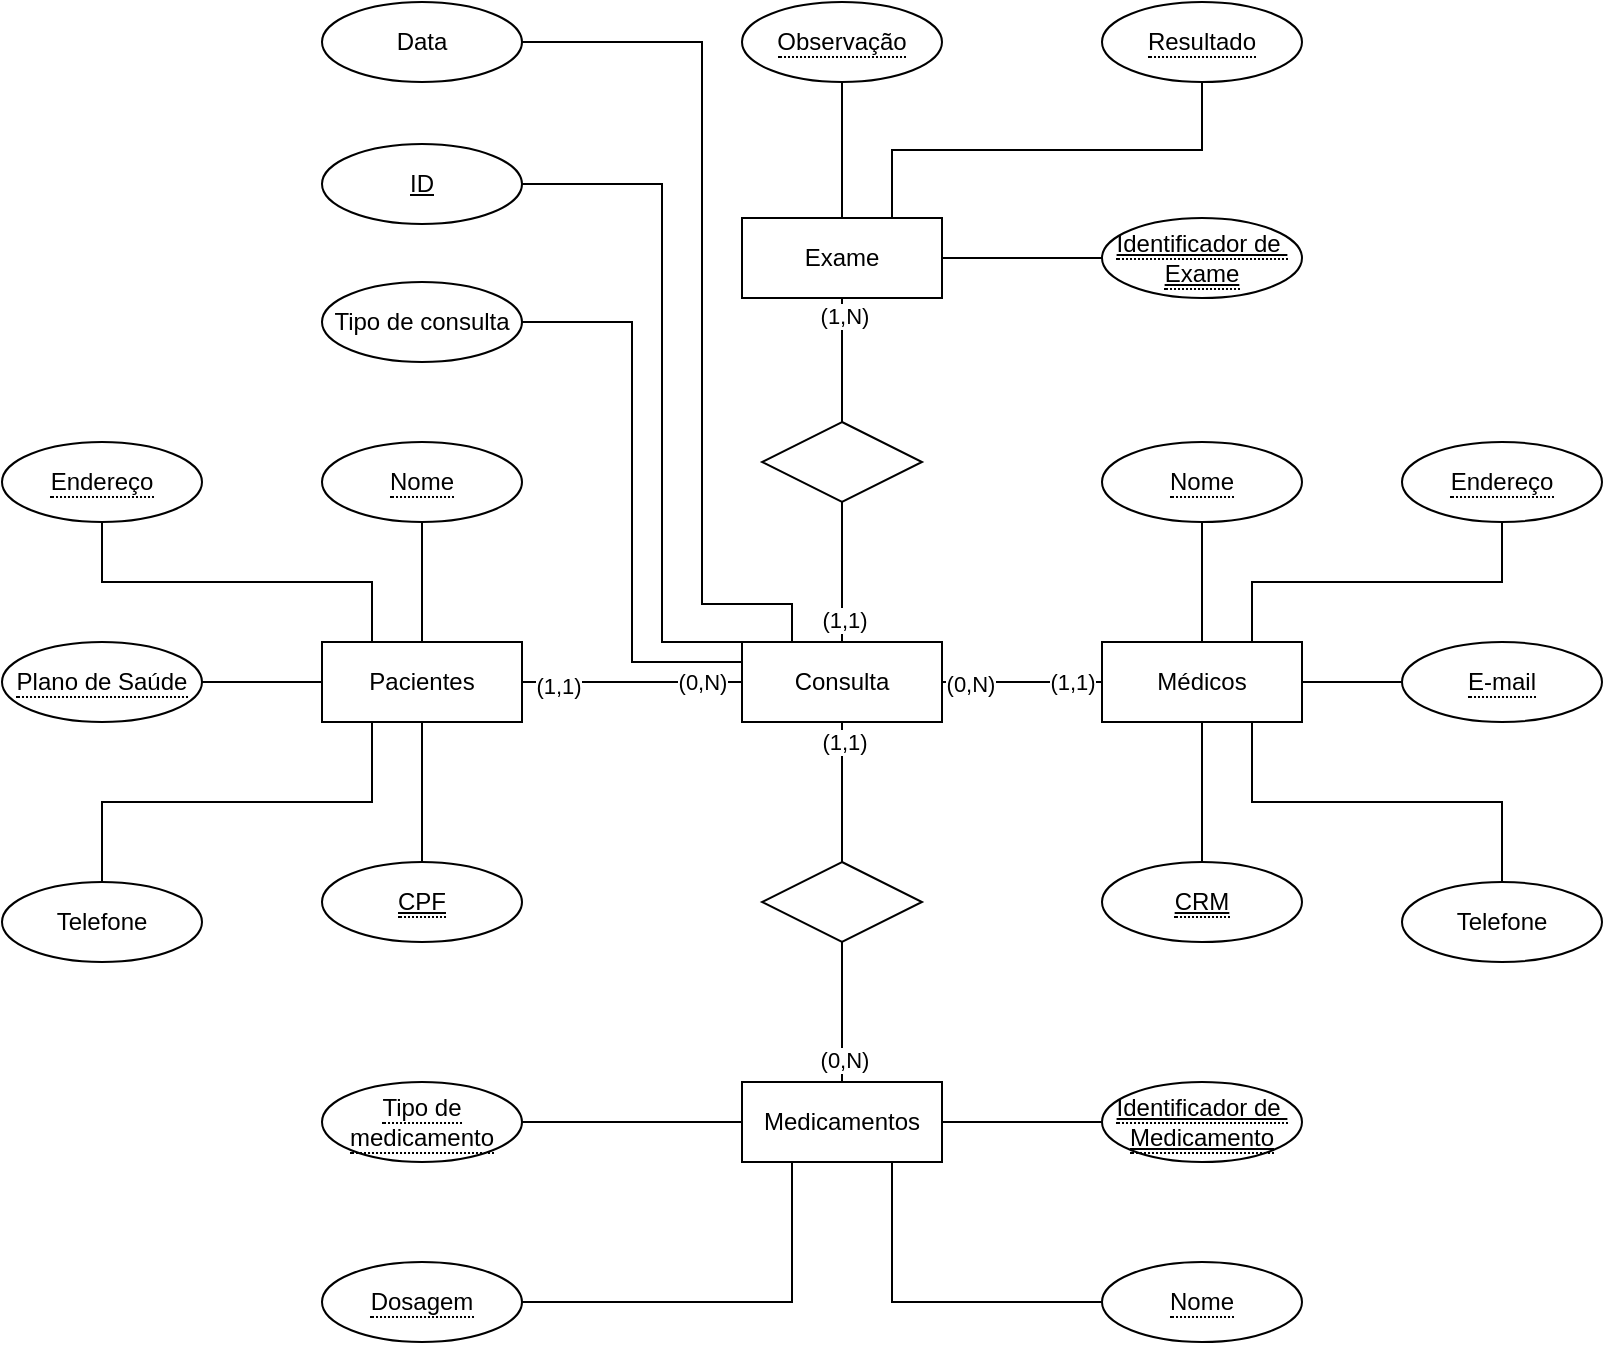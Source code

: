 <mxfile version="15.5.2" type="github">
  <diagram id="LpQs74Q7t9eoA0Xvi8VY" name="Page-1">
    <mxGraphModel dx="868" dy="496" grid="1" gridSize="10" guides="1" tooltips="1" connect="1" arrows="1" fold="1" page="1" pageScale="1" pageWidth="1169" pageHeight="827" math="0" shadow="0">
      <root>
        <mxCell id="0" />
        <mxCell id="1" parent="0" />
        <mxCell id="WVe9Pf1gmOU2xPexmFBz-3" value="&lt;span style=&quot;border-bottom: 1px dotted&quot;&gt;&lt;u&gt;CRM&lt;/u&gt;&lt;/span&gt;" style="ellipse;whiteSpace=wrap;html=1;align=center;" vertex="1" parent="1">
          <mxGeometry x="760" y="509" width="100" height="40" as="geometry" />
        </mxCell>
        <mxCell id="WVe9Pf1gmOU2xPexmFBz-58" style="edgeStyle=orthogonalEdgeStyle;rounded=0;orthogonalLoop=1;jettySize=auto;html=1;exitX=0.5;exitY=0;exitDx=0;exitDy=0;endArrow=none;endFill=0;" edge="1" parent="1" source="WVe9Pf1gmOU2xPexmFBz-5" target="WVe9Pf1gmOU2xPexmFBz-48">
          <mxGeometry relative="1" as="geometry" />
        </mxCell>
        <mxCell id="WVe9Pf1gmOU2xPexmFBz-64" style="edgeStyle=orthogonalEdgeStyle;rounded=0;orthogonalLoop=1;jettySize=auto;html=1;exitX=0.5;exitY=1;exitDx=0;exitDy=0;endArrow=none;endFill=0;" edge="1" parent="1" source="WVe9Pf1gmOU2xPexmFBz-5" target="WVe9Pf1gmOU2xPexmFBz-39">
          <mxGeometry relative="1" as="geometry" />
        </mxCell>
        <mxCell id="WVe9Pf1gmOU2xPexmFBz-65" style="edgeStyle=orthogonalEdgeStyle;rounded=0;orthogonalLoop=1;jettySize=auto;html=1;exitX=0;exitY=0.5;exitDx=0;exitDy=0;entryX=1;entryY=0.5;entryDx=0;entryDy=0;endArrow=none;endFill=0;" edge="1" parent="1" source="WVe9Pf1gmOU2xPexmFBz-5" target="WVe9Pf1gmOU2xPexmFBz-46">
          <mxGeometry relative="1" as="geometry" />
        </mxCell>
        <mxCell id="WVe9Pf1gmOU2xPexmFBz-76" style="edgeStyle=orthogonalEdgeStyle;rounded=0;orthogonalLoop=1;jettySize=auto;html=1;exitX=0.25;exitY=0;exitDx=0;exitDy=0;entryX=0.5;entryY=1;entryDx=0;entryDy=0;endArrow=none;endFill=0;" edge="1" parent="1" source="WVe9Pf1gmOU2xPexmFBz-5" target="WVe9Pf1gmOU2xPexmFBz-45">
          <mxGeometry relative="1" as="geometry" />
        </mxCell>
        <mxCell id="WVe9Pf1gmOU2xPexmFBz-77" style="edgeStyle=orthogonalEdgeStyle;rounded=0;orthogonalLoop=1;jettySize=auto;html=1;exitX=0.25;exitY=1;exitDx=0;exitDy=0;entryX=0.5;entryY=0;entryDx=0;entryDy=0;endArrow=none;endFill=0;" edge="1" parent="1" source="WVe9Pf1gmOU2xPexmFBz-5" target="WVe9Pf1gmOU2xPexmFBz-43">
          <mxGeometry relative="1" as="geometry" />
        </mxCell>
        <mxCell id="WVe9Pf1gmOU2xPexmFBz-5" value="Pacientes" style="whiteSpace=wrap;html=1;align=center;" vertex="1" parent="1">
          <mxGeometry x="370" y="399" width="100" height="40" as="geometry" />
        </mxCell>
        <mxCell id="WVe9Pf1gmOU2xPexmFBz-13" style="edgeStyle=orthogonalEdgeStyle;rounded=0;orthogonalLoop=1;jettySize=auto;html=1;exitX=0;exitY=0.5;exitDx=0;exitDy=0;entryX=1;entryY=0.5;entryDx=0;entryDy=0;endArrow=none;endFill=0;" edge="1" parent="1" source="WVe9Pf1gmOU2xPexmFBz-6" target="WVe9Pf1gmOU2xPexmFBz-7">
          <mxGeometry relative="1" as="geometry" />
        </mxCell>
        <mxCell id="WVe9Pf1gmOU2xPexmFBz-17" value="(0,N)" style="edgeLabel;html=1;align=center;verticalAlign=middle;resizable=0;points=[];" vertex="1" connectable="0" parent="WVe9Pf1gmOU2xPexmFBz-13">
          <mxGeometry x="0.664" y="1" relative="1" as="geometry">
            <mxPoint as="offset" />
          </mxGeometry>
        </mxCell>
        <mxCell id="WVe9Pf1gmOU2xPexmFBz-18" value="(1,1)" style="edgeLabel;html=1;align=center;verticalAlign=middle;resizable=0;points=[];" vertex="1" connectable="0" parent="WVe9Pf1gmOU2xPexmFBz-13">
          <mxGeometry x="-0.779" relative="1" as="geometry">
            <mxPoint x="-6" as="offset" />
          </mxGeometry>
        </mxCell>
        <mxCell id="WVe9Pf1gmOU2xPexmFBz-60" style="edgeStyle=orthogonalEdgeStyle;rounded=0;orthogonalLoop=1;jettySize=auto;html=1;exitX=0.5;exitY=0;exitDx=0;exitDy=0;entryX=0.5;entryY=1;entryDx=0;entryDy=0;endArrow=none;endFill=0;" edge="1" parent="1" source="WVe9Pf1gmOU2xPexmFBz-6" target="WVe9Pf1gmOU2xPexmFBz-59">
          <mxGeometry relative="1" as="geometry" />
        </mxCell>
        <mxCell id="WVe9Pf1gmOU2xPexmFBz-63" style="edgeStyle=orthogonalEdgeStyle;rounded=0;orthogonalLoop=1;jettySize=auto;html=1;exitX=0.5;exitY=1;exitDx=0;exitDy=0;entryX=0.5;entryY=0;entryDx=0;entryDy=0;endArrow=none;endFill=0;" edge="1" parent="1" source="WVe9Pf1gmOU2xPexmFBz-6" target="WVe9Pf1gmOU2xPexmFBz-3">
          <mxGeometry relative="1" as="geometry" />
        </mxCell>
        <mxCell id="WVe9Pf1gmOU2xPexmFBz-79" style="edgeStyle=orthogonalEdgeStyle;rounded=0;orthogonalLoop=1;jettySize=auto;html=1;exitX=0.75;exitY=1;exitDx=0;exitDy=0;entryX=0.5;entryY=0;entryDx=0;entryDy=0;endArrow=none;endFill=0;" edge="1" parent="1" source="WVe9Pf1gmOU2xPexmFBz-6" target="WVe9Pf1gmOU2xPexmFBz-78">
          <mxGeometry relative="1" as="geometry" />
        </mxCell>
        <mxCell id="WVe9Pf1gmOU2xPexmFBz-80" style="edgeStyle=orthogonalEdgeStyle;rounded=0;orthogonalLoop=1;jettySize=auto;html=1;exitX=1;exitY=0.5;exitDx=0;exitDy=0;entryX=0;entryY=0.5;entryDx=0;entryDy=0;endArrow=none;endFill=0;" edge="1" parent="1" source="WVe9Pf1gmOU2xPexmFBz-6" target="WVe9Pf1gmOU2xPexmFBz-44">
          <mxGeometry relative="1" as="geometry" />
        </mxCell>
        <mxCell id="WVe9Pf1gmOU2xPexmFBz-82" style="edgeStyle=orthogonalEdgeStyle;rounded=0;orthogonalLoop=1;jettySize=auto;html=1;exitX=0.75;exitY=0;exitDx=0;exitDy=0;entryX=0.5;entryY=1;entryDx=0;entryDy=0;endArrow=none;endFill=0;" edge="1" parent="1" source="WVe9Pf1gmOU2xPexmFBz-6" target="WVe9Pf1gmOU2xPexmFBz-81">
          <mxGeometry relative="1" as="geometry" />
        </mxCell>
        <mxCell id="WVe9Pf1gmOU2xPexmFBz-6" value="Médicos" style="whiteSpace=wrap;html=1;align=center;" vertex="1" parent="1">
          <mxGeometry x="760" y="399" width="100" height="40" as="geometry" />
        </mxCell>
        <mxCell id="WVe9Pf1gmOU2xPexmFBz-14" style="edgeStyle=orthogonalEdgeStyle;rounded=0;orthogonalLoop=1;jettySize=auto;html=1;exitX=0;exitY=0.5;exitDx=0;exitDy=0;endArrow=none;endFill=0;" edge="1" parent="1" source="WVe9Pf1gmOU2xPexmFBz-7" target="WVe9Pf1gmOU2xPexmFBz-5">
          <mxGeometry relative="1" as="geometry" />
        </mxCell>
        <mxCell id="WVe9Pf1gmOU2xPexmFBz-15" value="(1,1)" style="edgeLabel;html=1;align=center;verticalAlign=middle;resizable=0;points=[];" vertex="1" connectable="0" parent="WVe9Pf1gmOU2xPexmFBz-14">
          <mxGeometry x="0.679" y="2" relative="1" as="geometry">
            <mxPoint as="offset" />
          </mxGeometry>
        </mxCell>
        <mxCell id="WVe9Pf1gmOU2xPexmFBz-16" value="(0,N)" style="edgeLabel;html=1;align=center;verticalAlign=middle;resizable=0;points=[];" vertex="1" connectable="0" parent="WVe9Pf1gmOU2xPexmFBz-14">
          <mxGeometry x="-0.693" relative="1" as="geometry">
            <mxPoint x="-3" as="offset" />
          </mxGeometry>
        </mxCell>
        <mxCell id="WVe9Pf1gmOU2xPexmFBz-85" style="edgeStyle=orthogonalEdgeStyle;rounded=0;orthogonalLoop=1;jettySize=auto;html=1;exitX=0.5;exitY=0;exitDx=0;exitDy=0;entryX=0.5;entryY=1;entryDx=0;entryDy=0;endArrow=none;endFill=0;" edge="1" parent="1" source="WVe9Pf1gmOU2xPexmFBz-7" target="WVe9Pf1gmOU2xPexmFBz-83">
          <mxGeometry relative="1" as="geometry" />
        </mxCell>
        <mxCell id="WVe9Pf1gmOU2xPexmFBz-87" value="(1,1)" style="edgeLabel;html=1;align=center;verticalAlign=middle;resizable=0;points=[];" vertex="1" connectable="0" parent="WVe9Pf1gmOU2xPexmFBz-85">
          <mxGeometry x="-0.686" y="-1" relative="1" as="geometry">
            <mxPoint as="offset" />
          </mxGeometry>
        </mxCell>
        <mxCell id="WVe9Pf1gmOU2xPexmFBz-99" style="edgeStyle=orthogonalEdgeStyle;rounded=0;orthogonalLoop=1;jettySize=auto;html=1;exitX=0;exitY=0.25;exitDx=0;exitDy=0;entryX=1;entryY=0.5;entryDx=0;entryDy=0;endArrow=none;endFill=0;" edge="1" parent="1" source="WVe9Pf1gmOU2xPexmFBz-7" target="WVe9Pf1gmOU2xPexmFBz-42">
          <mxGeometry relative="1" as="geometry" />
        </mxCell>
        <mxCell id="WVe9Pf1gmOU2xPexmFBz-100" style="edgeStyle=orthogonalEdgeStyle;rounded=0;orthogonalLoop=1;jettySize=auto;html=1;exitX=0;exitY=0;exitDx=0;exitDy=0;entryX=1;entryY=0.5;entryDx=0;entryDy=0;endArrow=none;endFill=0;" edge="1" parent="1" source="WVe9Pf1gmOU2xPexmFBz-7" target="WVe9Pf1gmOU2xPexmFBz-95">
          <mxGeometry relative="1" as="geometry">
            <Array as="points">
              <mxPoint x="540" y="399" />
              <mxPoint x="540" y="170" />
            </Array>
          </mxGeometry>
        </mxCell>
        <mxCell id="WVe9Pf1gmOU2xPexmFBz-104" style="edgeStyle=orthogonalEdgeStyle;rounded=0;orthogonalLoop=1;jettySize=auto;html=1;exitX=0.25;exitY=0;exitDx=0;exitDy=0;entryX=1;entryY=0.5;entryDx=0;entryDy=0;endArrow=none;endFill=0;" edge="1" parent="1" source="WVe9Pf1gmOU2xPexmFBz-7" target="WVe9Pf1gmOU2xPexmFBz-103">
          <mxGeometry relative="1" as="geometry">
            <Array as="points">
              <mxPoint x="605" y="380" />
              <mxPoint x="560" y="380" />
              <mxPoint x="560" y="99" />
            </Array>
          </mxGeometry>
        </mxCell>
        <mxCell id="WVe9Pf1gmOU2xPexmFBz-7" value="Consulta" style="whiteSpace=wrap;html=1;align=center;" vertex="1" parent="1">
          <mxGeometry x="580" y="399" width="100" height="40" as="geometry" />
        </mxCell>
        <mxCell id="WVe9Pf1gmOU2xPexmFBz-56" style="edgeStyle=orthogonalEdgeStyle;rounded=0;orthogonalLoop=1;jettySize=auto;html=1;exitX=1;exitY=0.5;exitDx=0;exitDy=0;endArrow=none;endFill=0;" edge="1" parent="1" source="WVe9Pf1gmOU2xPexmFBz-9" target="WVe9Pf1gmOU2xPexmFBz-51">
          <mxGeometry relative="1" as="geometry" />
        </mxCell>
        <mxCell id="WVe9Pf1gmOU2xPexmFBz-74" style="edgeStyle=orthogonalEdgeStyle;rounded=0;orthogonalLoop=1;jettySize=auto;html=1;exitX=0.75;exitY=0;exitDx=0;exitDy=0;entryX=0.5;entryY=1;entryDx=0;entryDy=0;endArrow=none;endFill=0;" edge="1" parent="1" source="WVe9Pf1gmOU2xPexmFBz-9" target="WVe9Pf1gmOU2xPexmFBz-53">
          <mxGeometry relative="1" as="geometry" />
        </mxCell>
        <mxCell id="WVe9Pf1gmOU2xPexmFBz-75" style="edgeStyle=orthogonalEdgeStyle;rounded=0;orthogonalLoop=1;jettySize=auto;html=1;exitX=0.5;exitY=0;exitDx=0;exitDy=0;entryX=0.5;entryY=1;entryDx=0;entryDy=0;endArrow=none;endFill=0;" edge="1" parent="1" source="WVe9Pf1gmOU2xPexmFBz-9" target="WVe9Pf1gmOU2xPexmFBz-52">
          <mxGeometry relative="1" as="geometry" />
        </mxCell>
        <mxCell id="WVe9Pf1gmOU2xPexmFBz-84" style="edgeStyle=orthogonalEdgeStyle;rounded=0;orthogonalLoop=1;jettySize=auto;html=1;exitX=0.5;exitY=1;exitDx=0;exitDy=0;entryX=0.5;entryY=0;entryDx=0;entryDy=0;endArrow=none;endFill=0;" edge="1" parent="1" source="WVe9Pf1gmOU2xPexmFBz-9" target="WVe9Pf1gmOU2xPexmFBz-83">
          <mxGeometry relative="1" as="geometry" />
        </mxCell>
        <mxCell id="WVe9Pf1gmOU2xPexmFBz-86" value="(1,N)" style="edgeLabel;html=1;align=center;verticalAlign=middle;resizable=0;points=[];" vertex="1" connectable="0" parent="WVe9Pf1gmOU2xPexmFBz-84">
          <mxGeometry x="-0.728" y="1" relative="1" as="geometry">
            <mxPoint as="offset" />
          </mxGeometry>
        </mxCell>
        <mxCell id="WVe9Pf1gmOU2xPexmFBz-9" value="Exame" style="whiteSpace=wrap;html=1;align=center;" vertex="1" parent="1">
          <mxGeometry x="580" y="187" width="100" height="40" as="geometry" />
        </mxCell>
        <mxCell id="WVe9Pf1gmOU2xPexmFBz-55" style="edgeStyle=orthogonalEdgeStyle;rounded=0;orthogonalLoop=1;jettySize=auto;html=1;exitX=1;exitY=0.5;exitDx=0;exitDy=0;entryX=0;entryY=0.5;entryDx=0;entryDy=0;endArrow=none;endFill=0;" edge="1" parent="1" source="WVe9Pf1gmOU2xPexmFBz-10" target="WVe9Pf1gmOU2xPexmFBz-47">
          <mxGeometry relative="1" as="geometry" />
        </mxCell>
        <mxCell id="WVe9Pf1gmOU2xPexmFBz-57" style="edgeStyle=orthogonalEdgeStyle;rounded=0;orthogonalLoop=1;jettySize=auto;html=1;exitX=0;exitY=0.5;exitDx=0;exitDy=0;entryX=1;entryY=0.5;entryDx=0;entryDy=0;endArrow=none;endFill=0;" edge="1" parent="1" source="WVe9Pf1gmOU2xPexmFBz-10" target="WVe9Pf1gmOU2xPexmFBz-49">
          <mxGeometry relative="1" as="geometry" />
        </mxCell>
        <mxCell id="WVe9Pf1gmOU2xPexmFBz-72" style="edgeStyle=orthogonalEdgeStyle;rounded=0;orthogonalLoop=1;jettySize=auto;html=1;exitX=0.75;exitY=1;exitDx=0;exitDy=0;entryX=0;entryY=0.5;entryDx=0;entryDy=0;endArrow=none;endFill=0;" edge="1" parent="1" source="WVe9Pf1gmOU2xPexmFBz-10" target="WVe9Pf1gmOU2xPexmFBz-41">
          <mxGeometry relative="1" as="geometry" />
        </mxCell>
        <mxCell id="WVe9Pf1gmOU2xPexmFBz-73" style="edgeStyle=orthogonalEdgeStyle;rounded=0;orthogonalLoop=1;jettySize=auto;html=1;exitX=0.25;exitY=1;exitDx=0;exitDy=0;entryX=1;entryY=0.5;entryDx=0;entryDy=0;endArrow=none;endFill=0;" edge="1" parent="1" source="WVe9Pf1gmOU2xPexmFBz-10" target="WVe9Pf1gmOU2xPexmFBz-50">
          <mxGeometry relative="1" as="geometry" />
        </mxCell>
        <mxCell id="WVe9Pf1gmOU2xPexmFBz-10" value="Medicamentos" style="whiteSpace=wrap;html=1;align=center;" vertex="1" parent="1">
          <mxGeometry x="580" y="619" width="100" height="40" as="geometry" />
        </mxCell>
        <mxCell id="WVe9Pf1gmOU2xPexmFBz-39" value="&lt;span style=&quot;border-bottom: 1px dotted&quot;&gt;&lt;u&gt;CPF&lt;/u&gt;&lt;/span&gt;" style="ellipse;whiteSpace=wrap;html=1;align=center;" vertex="1" parent="1">
          <mxGeometry x="370" y="509" width="100" height="40" as="geometry" />
        </mxCell>
        <mxCell id="WVe9Pf1gmOU2xPexmFBz-41" value="&lt;span style=&quot;border-bottom: 1px dotted&quot;&gt;Nome&lt;/span&gt;" style="ellipse;whiteSpace=wrap;html=1;align=center;" vertex="1" parent="1">
          <mxGeometry x="760" y="709" width="100" height="40" as="geometry" />
        </mxCell>
        <mxCell id="WVe9Pf1gmOU2xPexmFBz-42" value="Tipo de consulta" style="ellipse;whiteSpace=wrap;html=1;align=center;" vertex="1" parent="1">
          <mxGeometry x="370" y="219" width="100" height="40" as="geometry" />
        </mxCell>
        <mxCell id="WVe9Pf1gmOU2xPexmFBz-43" value="Telefone" style="ellipse;whiteSpace=wrap;html=1;align=center;" vertex="1" parent="1">
          <mxGeometry x="210" y="519" width="100" height="40" as="geometry" />
        </mxCell>
        <mxCell id="WVe9Pf1gmOU2xPexmFBz-44" value="&lt;span style=&quot;border-bottom: 1px dotted&quot;&gt;E-mail&lt;/span&gt;" style="ellipse;whiteSpace=wrap;html=1;align=center;" vertex="1" parent="1">
          <mxGeometry x="910" y="399" width="100" height="40" as="geometry" />
        </mxCell>
        <mxCell id="WVe9Pf1gmOU2xPexmFBz-45" value="&lt;span style=&quot;border-bottom: 1px dotted&quot;&gt;Endereço&lt;/span&gt;" style="ellipse;whiteSpace=wrap;html=1;align=center;" vertex="1" parent="1">
          <mxGeometry x="210" y="299" width="100" height="40" as="geometry" />
        </mxCell>
        <mxCell id="WVe9Pf1gmOU2xPexmFBz-46" value="&lt;span style=&quot;border-bottom: 1px dotted&quot;&gt;Plano de Saúde&lt;/span&gt;" style="ellipse;whiteSpace=wrap;html=1;align=center;" vertex="1" parent="1">
          <mxGeometry x="210" y="399" width="100" height="40" as="geometry" />
        </mxCell>
        <mxCell id="WVe9Pf1gmOU2xPexmFBz-47" value="&lt;span style=&quot;border-bottom: 1px dotted&quot;&gt;&lt;u&gt;Identificador de&amp;nbsp;&lt;br&gt;Medicamento&lt;/u&gt;&lt;br&gt;&lt;/span&gt;" style="ellipse;whiteSpace=wrap;html=1;align=center;" vertex="1" parent="1">
          <mxGeometry x="760" y="619" width="100" height="40" as="geometry" />
        </mxCell>
        <mxCell id="WVe9Pf1gmOU2xPexmFBz-48" value="&lt;span style=&quot;border-bottom: 1px dotted&quot;&gt;Nome&lt;/span&gt;" style="ellipse;whiteSpace=wrap;html=1;align=center;" vertex="1" parent="1">
          <mxGeometry x="370" y="299" width="100" height="40" as="geometry" />
        </mxCell>
        <mxCell id="WVe9Pf1gmOU2xPexmFBz-49" value="&lt;span style=&quot;border-bottom: 1px dotted&quot;&gt;Tipo de medicamento&lt;/span&gt;" style="ellipse;whiteSpace=wrap;html=1;align=center;" vertex="1" parent="1">
          <mxGeometry x="370" y="619" width="100" height="40" as="geometry" />
        </mxCell>
        <mxCell id="WVe9Pf1gmOU2xPexmFBz-50" value="&lt;span style=&quot;border-bottom: 1px dotted&quot;&gt;Dosagem&lt;/span&gt;" style="ellipse;whiteSpace=wrap;html=1;align=center;" vertex="1" parent="1">
          <mxGeometry x="370" y="709" width="100" height="40" as="geometry" />
        </mxCell>
        <mxCell id="WVe9Pf1gmOU2xPexmFBz-51" value="&lt;span style=&quot;border-bottom: 1px dotted&quot;&gt;&lt;u&gt;Identificador de&amp;nbsp;&lt;br&gt;Exame&lt;/u&gt;&lt;br&gt;&lt;/span&gt;" style="ellipse;whiteSpace=wrap;html=1;align=center;" vertex="1" parent="1">
          <mxGeometry x="760" y="187" width="100" height="40" as="geometry" />
        </mxCell>
        <mxCell id="WVe9Pf1gmOU2xPexmFBz-52" value="&lt;span style=&quot;border-bottom: 1px dotted&quot;&gt;Observação&lt;/span&gt;" style="ellipse;whiteSpace=wrap;html=1;align=center;" vertex="1" parent="1">
          <mxGeometry x="580" y="79" width="100" height="40" as="geometry" />
        </mxCell>
        <mxCell id="WVe9Pf1gmOU2xPexmFBz-53" value="&lt;span style=&quot;border-bottom: 1px dotted&quot;&gt;Resultado&lt;/span&gt;" style="ellipse;whiteSpace=wrap;html=1;align=center;" vertex="1" parent="1">
          <mxGeometry x="760" y="79" width="100" height="40" as="geometry" />
        </mxCell>
        <mxCell id="WVe9Pf1gmOU2xPexmFBz-59" value="&lt;span style=&quot;border-bottom: 1px dotted&quot;&gt;Nome&lt;/span&gt;" style="ellipse;whiteSpace=wrap;html=1;align=center;" vertex="1" parent="1">
          <mxGeometry x="760" y="299" width="100" height="40" as="geometry" />
        </mxCell>
        <mxCell id="WVe9Pf1gmOU2xPexmFBz-78" value="Telefone" style="ellipse;whiteSpace=wrap;html=1;align=center;" vertex="1" parent="1">
          <mxGeometry x="910" y="519" width="100" height="40" as="geometry" />
        </mxCell>
        <mxCell id="WVe9Pf1gmOU2xPexmFBz-81" value="&lt;span style=&quot;border-bottom: 1px dotted&quot;&gt;Endereço&lt;/span&gt;" style="ellipse;whiteSpace=wrap;html=1;align=center;" vertex="1" parent="1">
          <mxGeometry x="910" y="299" width="100" height="40" as="geometry" />
        </mxCell>
        <mxCell id="WVe9Pf1gmOU2xPexmFBz-83" value="" style="shape=rhombus;perimeter=rhombusPerimeter;whiteSpace=wrap;html=1;align=center;" vertex="1" parent="1">
          <mxGeometry x="590.01" y="289" width="80" height="40" as="geometry" />
        </mxCell>
        <mxCell id="WVe9Pf1gmOU2xPexmFBz-88" style="edgeStyle=orthogonalEdgeStyle;rounded=0;orthogonalLoop=1;jettySize=auto;html=1;entryX=0.5;entryY=1;entryDx=0;entryDy=0;endArrow=none;endFill=0;exitX=0.5;exitY=0;exitDx=0;exitDy=0;" edge="1" parent="1" target="WVe9Pf1gmOU2xPexmFBz-92" source="WVe9Pf1gmOU2xPexmFBz-10">
          <mxGeometry relative="1" as="geometry">
            <mxPoint x="630" y="615" as="sourcePoint" />
            <Array as="points" />
          </mxGeometry>
        </mxCell>
        <mxCell id="WVe9Pf1gmOU2xPexmFBz-89" value="(0,N)" style="edgeLabel;html=1;align=center;verticalAlign=middle;resizable=0;points=[];" vertex="1" connectable="0" parent="WVe9Pf1gmOU2xPexmFBz-88">
          <mxGeometry x="-0.686" y="-1" relative="1" as="geometry">
            <mxPoint as="offset" />
          </mxGeometry>
        </mxCell>
        <mxCell id="WVe9Pf1gmOU2xPexmFBz-90" style="edgeStyle=orthogonalEdgeStyle;rounded=0;orthogonalLoop=1;jettySize=auto;html=1;exitX=0.5;exitY=1;exitDx=0;exitDy=0;entryX=0.5;entryY=0;entryDx=0;entryDy=0;endArrow=none;endFill=0;" edge="1" parent="1" target="WVe9Pf1gmOU2xPexmFBz-92" source="WVe9Pf1gmOU2xPexmFBz-7">
          <mxGeometry relative="1" as="geometry">
            <mxPoint x="629.99" y="443" as="sourcePoint" />
          </mxGeometry>
        </mxCell>
        <mxCell id="WVe9Pf1gmOU2xPexmFBz-91" value="(1,1)" style="edgeLabel;html=1;align=center;verticalAlign=middle;resizable=0;points=[];" vertex="1" connectable="0" parent="WVe9Pf1gmOU2xPexmFBz-90">
          <mxGeometry x="-0.728" y="1" relative="1" as="geometry">
            <mxPoint as="offset" />
          </mxGeometry>
        </mxCell>
        <mxCell id="WVe9Pf1gmOU2xPexmFBz-92" value="" style="shape=rhombus;perimeter=rhombusPerimeter;whiteSpace=wrap;html=1;align=center;" vertex="1" parent="1">
          <mxGeometry x="590" y="509" width="80" height="40" as="geometry" />
        </mxCell>
        <mxCell id="WVe9Pf1gmOU2xPexmFBz-95" value="&lt;u&gt;ID&lt;/u&gt;" style="ellipse;whiteSpace=wrap;html=1;align=center;" vertex="1" parent="1">
          <mxGeometry x="370" y="150" width="100" height="40" as="geometry" />
        </mxCell>
        <mxCell id="WVe9Pf1gmOU2xPexmFBz-103" value="Data" style="ellipse;whiteSpace=wrap;html=1;align=center;" vertex="1" parent="1">
          <mxGeometry x="370" y="79" width="100" height="40" as="geometry" />
        </mxCell>
      </root>
    </mxGraphModel>
  </diagram>
</mxfile>
